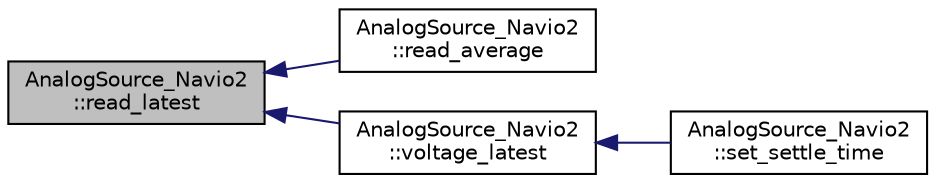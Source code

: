 digraph "AnalogSource_Navio2::read_latest"
{
 // INTERACTIVE_SVG=YES
  edge [fontname="Helvetica",fontsize="10",labelfontname="Helvetica",labelfontsize="10"];
  node [fontname="Helvetica",fontsize="10",shape=record];
  rankdir="LR";
  Node1 [label="AnalogSource_Navio2\l::read_latest",height=0.2,width=0.4,color="black", fillcolor="grey75", style="filled", fontcolor="black"];
  Node1 -> Node2 [dir="back",color="midnightblue",fontsize="10",style="solid",fontname="Helvetica"];
  Node2 [label="AnalogSource_Navio2\l::read_average",height=0.2,width=0.4,color="black", fillcolor="white", style="filled",URL="$classAnalogSource__Navio2.html#a1e2ff7febc0820494b1da8d8f00605d5"];
  Node1 -> Node3 [dir="back",color="midnightblue",fontsize="10",style="solid",fontname="Helvetica"];
  Node3 [label="AnalogSource_Navio2\l::voltage_latest",height=0.2,width=0.4,color="black", fillcolor="white", style="filled",URL="$classAnalogSource__Navio2.html#a2ed615d61e111252f1192fc4c8696675"];
  Node3 -> Node4 [dir="back",color="midnightblue",fontsize="10",style="solid",fontname="Helvetica"];
  Node4 [label="AnalogSource_Navio2\l::set_settle_time",height=0.2,width=0.4,color="black", fillcolor="white", style="filled",URL="$classAnalogSource__Navio2.html#a4199c0160e69378a634d7a23dc38de5f"];
}
